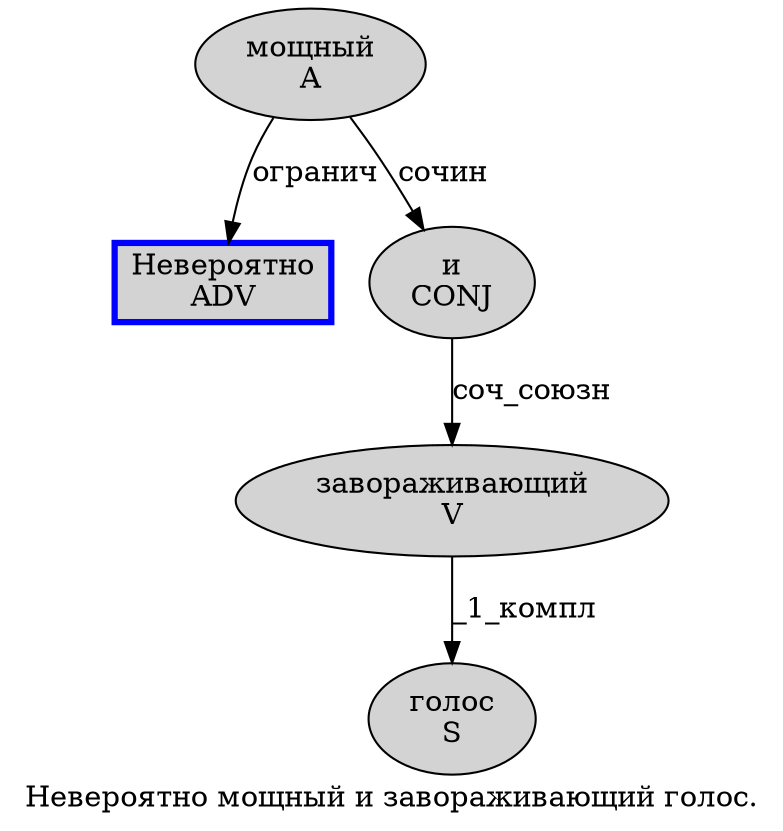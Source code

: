 digraph SENTENCE_67 {
	graph [label="Невероятно мощный и завораживающий голос."]
	node [style=filled]
		0 [label="Невероятно
ADV" color=blue fillcolor=lightgray penwidth=3 shape=box]
		1 [label="мощный
A" color="" fillcolor=lightgray penwidth=1 shape=ellipse]
		2 [label="и
CONJ" color="" fillcolor=lightgray penwidth=1 shape=ellipse]
		3 [label="завораживающий
V" color="" fillcolor=lightgray penwidth=1 shape=ellipse]
		4 [label="голос
S" color="" fillcolor=lightgray penwidth=1 shape=ellipse]
			3 -> 4 [label="_1_компл"]
			2 -> 3 [label="соч_союзн"]
			1 -> 0 [label="огранич"]
			1 -> 2 [label="сочин"]
}